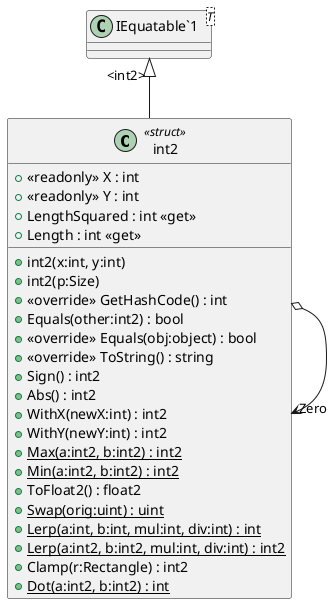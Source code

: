 @startuml
class int2 <<struct>> {
    + <<readonly>> X : int
    + <<readonly>> Y : int
    + int2(x:int, y:int)
    + int2(p:Size)
    + <<override>> GetHashCode() : int
    + Equals(other:int2) : bool
    + <<override>> Equals(obj:object) : bool
    + <<override>> ToString() : string
    + Sign() : int2
    + Abs() : int2
    + LengthSquared : int <<get>>
    + Length : int <<get>>
    + WithX(newX:int) : int2
    + WithY(newY:int) : int2
    + {static} Max(a:int2, b:int2) : int2
    + {static} Min(a:int2, b:int2) : int2
    + ToFloat2() : float2
    + {static} Swap(orig:uint) : uint
    + {static} Lerp(a:int, b:int, mul:int, div:int) : int
    + {static} Lerp(a:int2, b:int2, mul:int, div:int) : int2
    + Clamp(r:Rectangle) : int2
    + {static} Dot(a:int2, b:int2) : int
}
class "IEquatable`1"<T> {
}
"IEquatable`1" "<int2>" <|-- int2
int2 o-> "Zero" int2
@enduml
